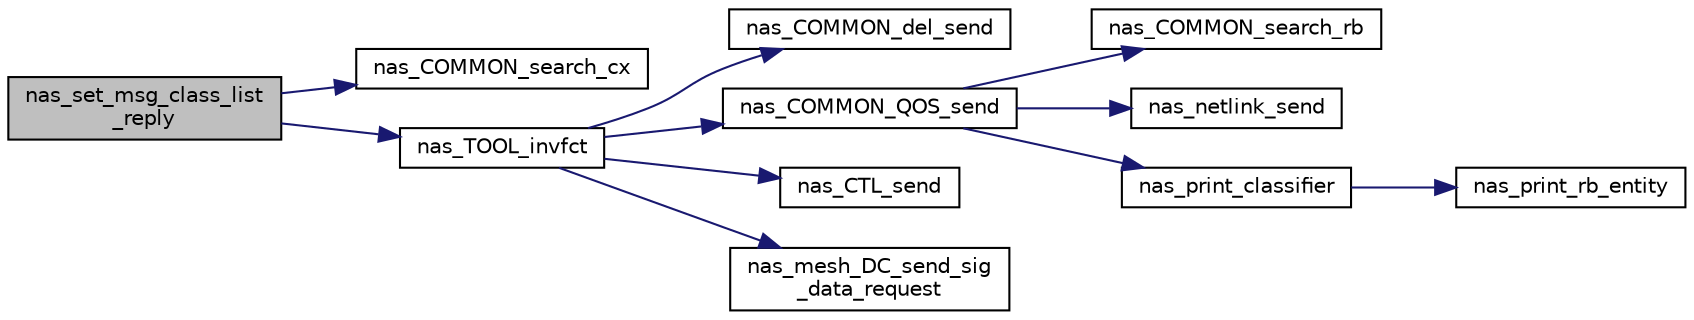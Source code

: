 digraph "nas_set_msg_class_list_reply"
{
 // LATEX_PDF_SIZE
  edge [fontname="Helvetica",fontsize="10",labelfontname="Helvetica",labelfontsize="10"];
  node [fontname="Helvetica",fontsize="10",shape=record];
  rankdir="LR";
  Node1 [label="nas_set_msg_class_list\l_reply",height=0.2,width=0.4,color="black", fillcolor="grey75", style="filled", fontcolor="black",tooltip=" "];
  Node1 -> Node2 [color="midnightblue",fontsize="10",style="solid",fontname="Helvetica"];
  Node2 [label="nas_COMMON_search_cx",height=0.2,width=0.4,color="black", fillcolor="white", style="filled",URL="$group__em.html#gad7bb91029cc3863a4e08478b275cd892",tooltip="Search for a connection entity based on its index and pointer to nas_priv."];
  Node1 -> Node3 [color="midnightblue",fontsize="10",style="solid",fontname="Helvetica"];
  Node3 [label="nas_TOOL_invfct",height=0.2,width=0.4,color="black", fillcolor="white", style="filled",URL="$group__em.html#ga00bdcce141f53b0e09166a793bb7d7ea",tooltip=" "];
  Node3 -> Node4 [color="midnightblue",fontsize="10",style="solid",fontname="Helvetica"];
  Node4 [label="nas_COMMON_del_send",height=0.2,width=0.4,color="black", fillcolor="white", style="filled",URL="$group__em.html#ga4127ee08da8227fe3714dfe51f570b84",tooltip=" "];
  Node3 -> Node5 [color="midnightblue",fontsize="10",style="solid",fontname="Helvetica"];
  Node5 [label="nas_COMMON_QOS_send",height=0.2,width=0.4,color="black", fillcolor="white", style="filled",URL="$group__em.html#ga29b5f52529c811798b2262676b95e6ff",tooltip=" "];
  Node5 -> Node6 [color="midnightblue",fontsize="10",style="solid",fontname="Helvetica"];
  Node6 [label="nas_COMMON_search_rb",height=0.2,width=0.4,color="black", fillcolor="white", style="filled",URL="$group__em.html#ga06c84e5c4619b3d814e417911827924f",tooltip="Search for a radio-bearer entity for a particular connection and radio-bearer index."];
  Node5 -> Node7 [color="midnightblue",fontsize="10",style="solid",fontname="Helvetica"];
  Node7 [label="nas_netlink_send",height=0.2,width=0.4,color="black", fillcolor="white", style="filled",URL="$MESH_2netlink_8c.html#aa02b8ca3935d19139493e034f594bf6c",tooltip=" "];
  Node5 -> Node8 [color="midnightblue",fontsize="10",style="solid",fontname="Helvetica"];
  Node8 [label="nas_print_classifier",height=0.2,width=0.4,color="black", fillcolor="white", style="filled",URL="$group__em.html#ga07232468c833e546aca1fe15665df9f5",tooltip=" "];
  Node8 -> Node9 [color="midnightblue",fontsize="10",style="solid",fontname="Helvetica"];
  Node9 [label="nas_print_rb_entity",height=0.2,width=0.4,color="black", fillcolor="white", style="filled",URL="$group__em.html#ga5b485d2bcc4ed770e033bd6aa3f8a2d7",tooltip=" "];
  Node3 -> Node10 [color="midnightblue",fontsize="10",style="solid",fontname="Helvetica"];
  Node10 [label="nas_CTL_send",height=0.2,width=0.4,color="black", fillcolor="white", style="filled",URL="$group__em.html#gaf1ed83cef0bfd1a7208fccb9e1394906",tooltip=" "];
  Node3 -> Node11 [color="midnightblue",fontsize="10",style="solid",fontname="Helvetica"];
  Node11 [label="nas_mesh_DC_send_sig\l_data_request",height=0.2,width=0.4,color="black", fillcolor="white", style="filled",URL="$group__em.html#gab3b01849ee887574d995154d3cdb9632",tooltip=" "];
}
